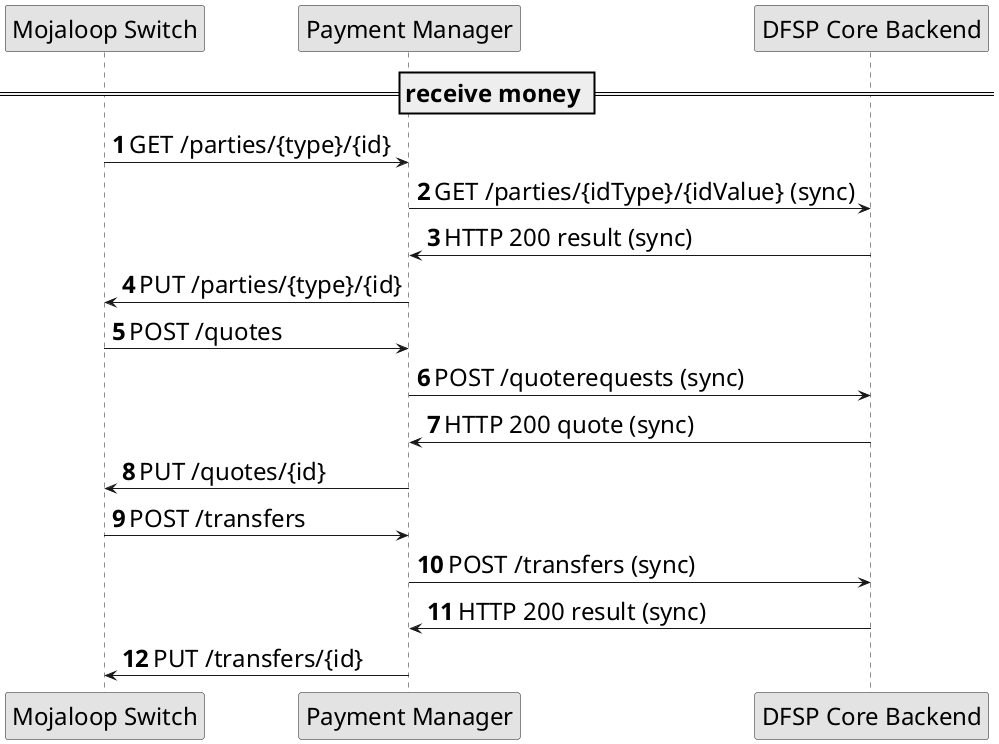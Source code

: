 @startuml
autonumber
skinparam activityFontSize 4
skinparam activityDiamondFontSize 30
skinparam activityArrowFontSize 24
skinparam defaultFontSize 24
skinparam noteFontSize 24
skinparam monochrome true

participant "Mojaloop Switch" as sw

participant "Payment Manager" as sib
  
participant "DFSP Core Backend" as backend


== receive money ==

    sw -> sib: GET /parties/{type}/{id}
    sib -> backend: GET /parties/{idType}/{idValue} (sync)
    backend -> sib: HTTP 200 result (sync)
    sib -> sw: PUT /parties/{type}/{id}
    sw -> sib: POST /quotes
    sib -> backend: POST /quoterequests (sync)
    backend -> sib: HTTP 200 quote (sync)
    sib -> sw: PUT /quotes/{id}
    sw -> sib: POST /transfers
    sib -> backend: POST /transfers (sync)
    backend -> sib: HTTP 200 result (sync)
    sib -> sw: PUT /transfers/{id}

@enduml